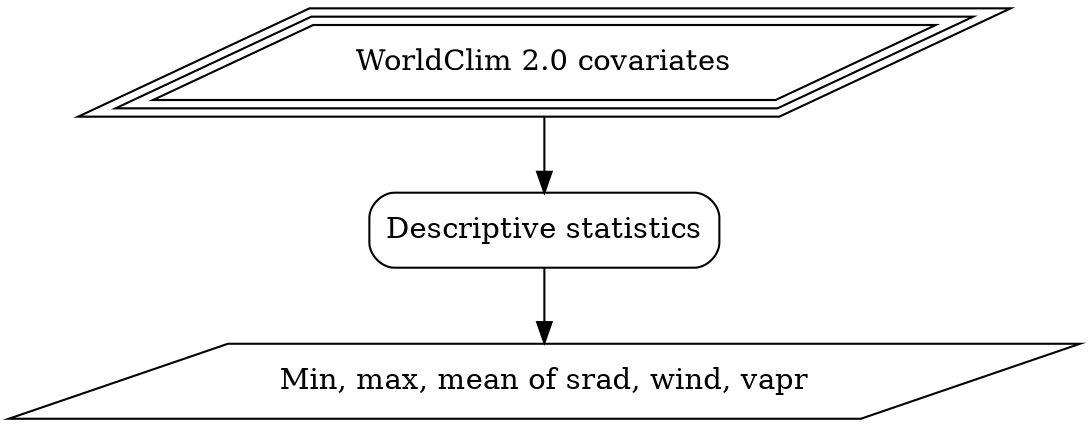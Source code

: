 digraph {
    node[shape="parallelogram"]
        ExtraCovars [label="Min, max, mean of srad, wind, vapr"]
    node[shape="parallelogram", peripheries=3]
        WorldClim [label="WorldClim 2.0 covariates"]
    node[shape="Mrecord"]
    
    WorldClim -> "Descriptive statistics" -> ExtraCovars
}
